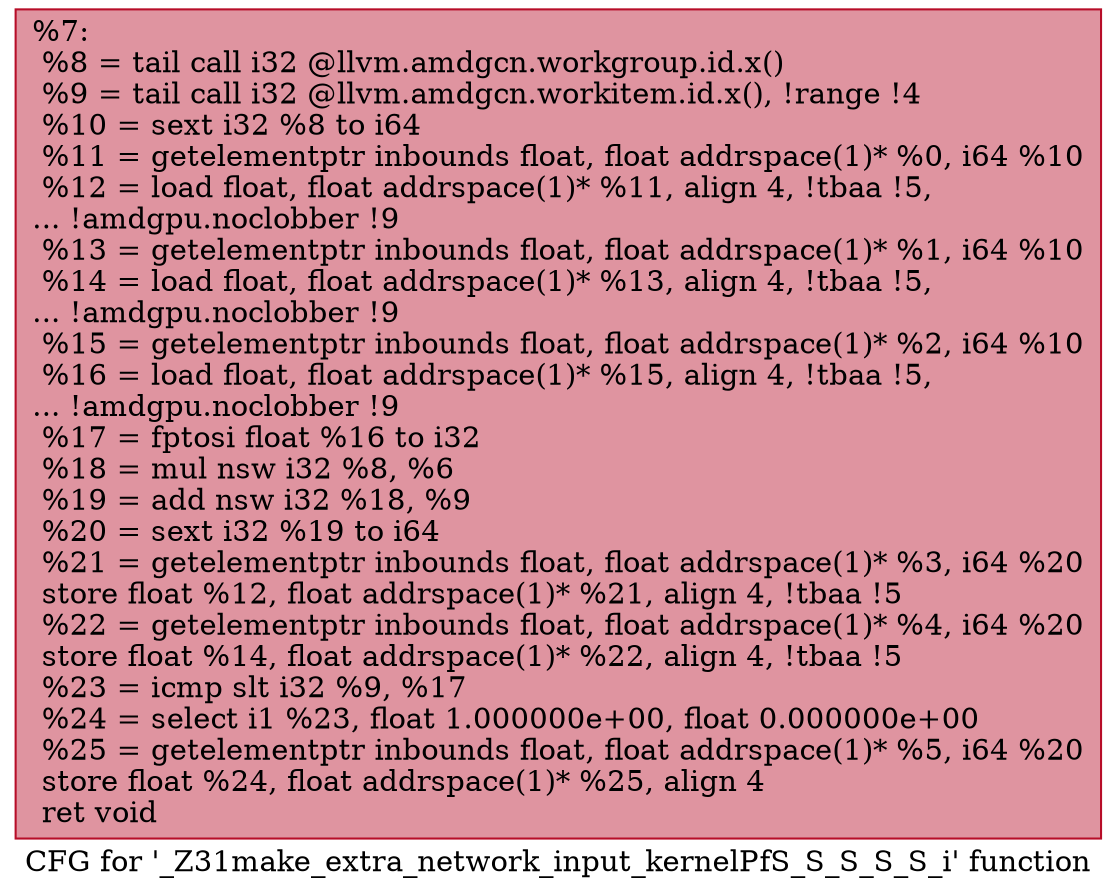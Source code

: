 digraph "CFG for '_Z31make_extra_network_input_kernelPfS_S_S_S_S_i' function" {
	label="CFG for '_Z31make_extra_network_input_kernelPfS_S_S_S_S_i' function";

	Node0x4519240 [shape=record,color="#b70d28ff", style=filled, fillcolor="#b70d2870",label="{%7:\l  %8 = tail call i32 @llvm.amdgcn.workgroup.id.x()\l  %9 = tail call i32 @llvm.amdgcn.workitem.id.x(), !range !4\l  %10 = sext i32 %8 to i64\l  %11 = getelementptr inbounds float, float addrspace(1)* %0, i64 %10\l  %12 = load float, float addrspace(1)* %11, align 4, !tbaa !5,\l... !amdgpu.noclobber !9\l  %13 = getelementptr inbounds float, float addrspace(1)* %1, i64 %10\l  %14 = load float, float addrspace(1)* %13, align 4, !tbaa !5,\l... !amdgpu.noclobber !9\l  %15 = getelementptr inbounds float, float addrspace(1)* %2, i64 %10\l  %16 = load float, float addrspace(1)* %15, align 4, !tbaa !5,\l... !amdgpu.noclobber !9\l  %17 = fptosi float %16 to i32\l  %18 = mul nsw i32 %8, %6\l  %19 = add nsw i32 %18, %9\l  %20 = sext i32 %19 to i64\l  %21 = getelementptr inbounds float, float addrspace(1)* %3, i64 %20\l  store float %12, float addrspace(1)* %21, align 4, !tbaa !5\l  %22 = getelementptr inbounds float, float addrspace(1)* %4, i64 %20\l  store float %14, float addrspace(1)* %22, align 4, !tbaa !5\l  %23 = icmp slt i32 %9, %17\l  %24 = select i1 %23, float 1.000000e+00, float 0.000000e+00\l  %25 = getelementptr inbounds float, float addrspace(1)* %5, i64 %20\l  store float %24, float addrspace(1)* %25, align 4\l  ret void\l}"];
}
